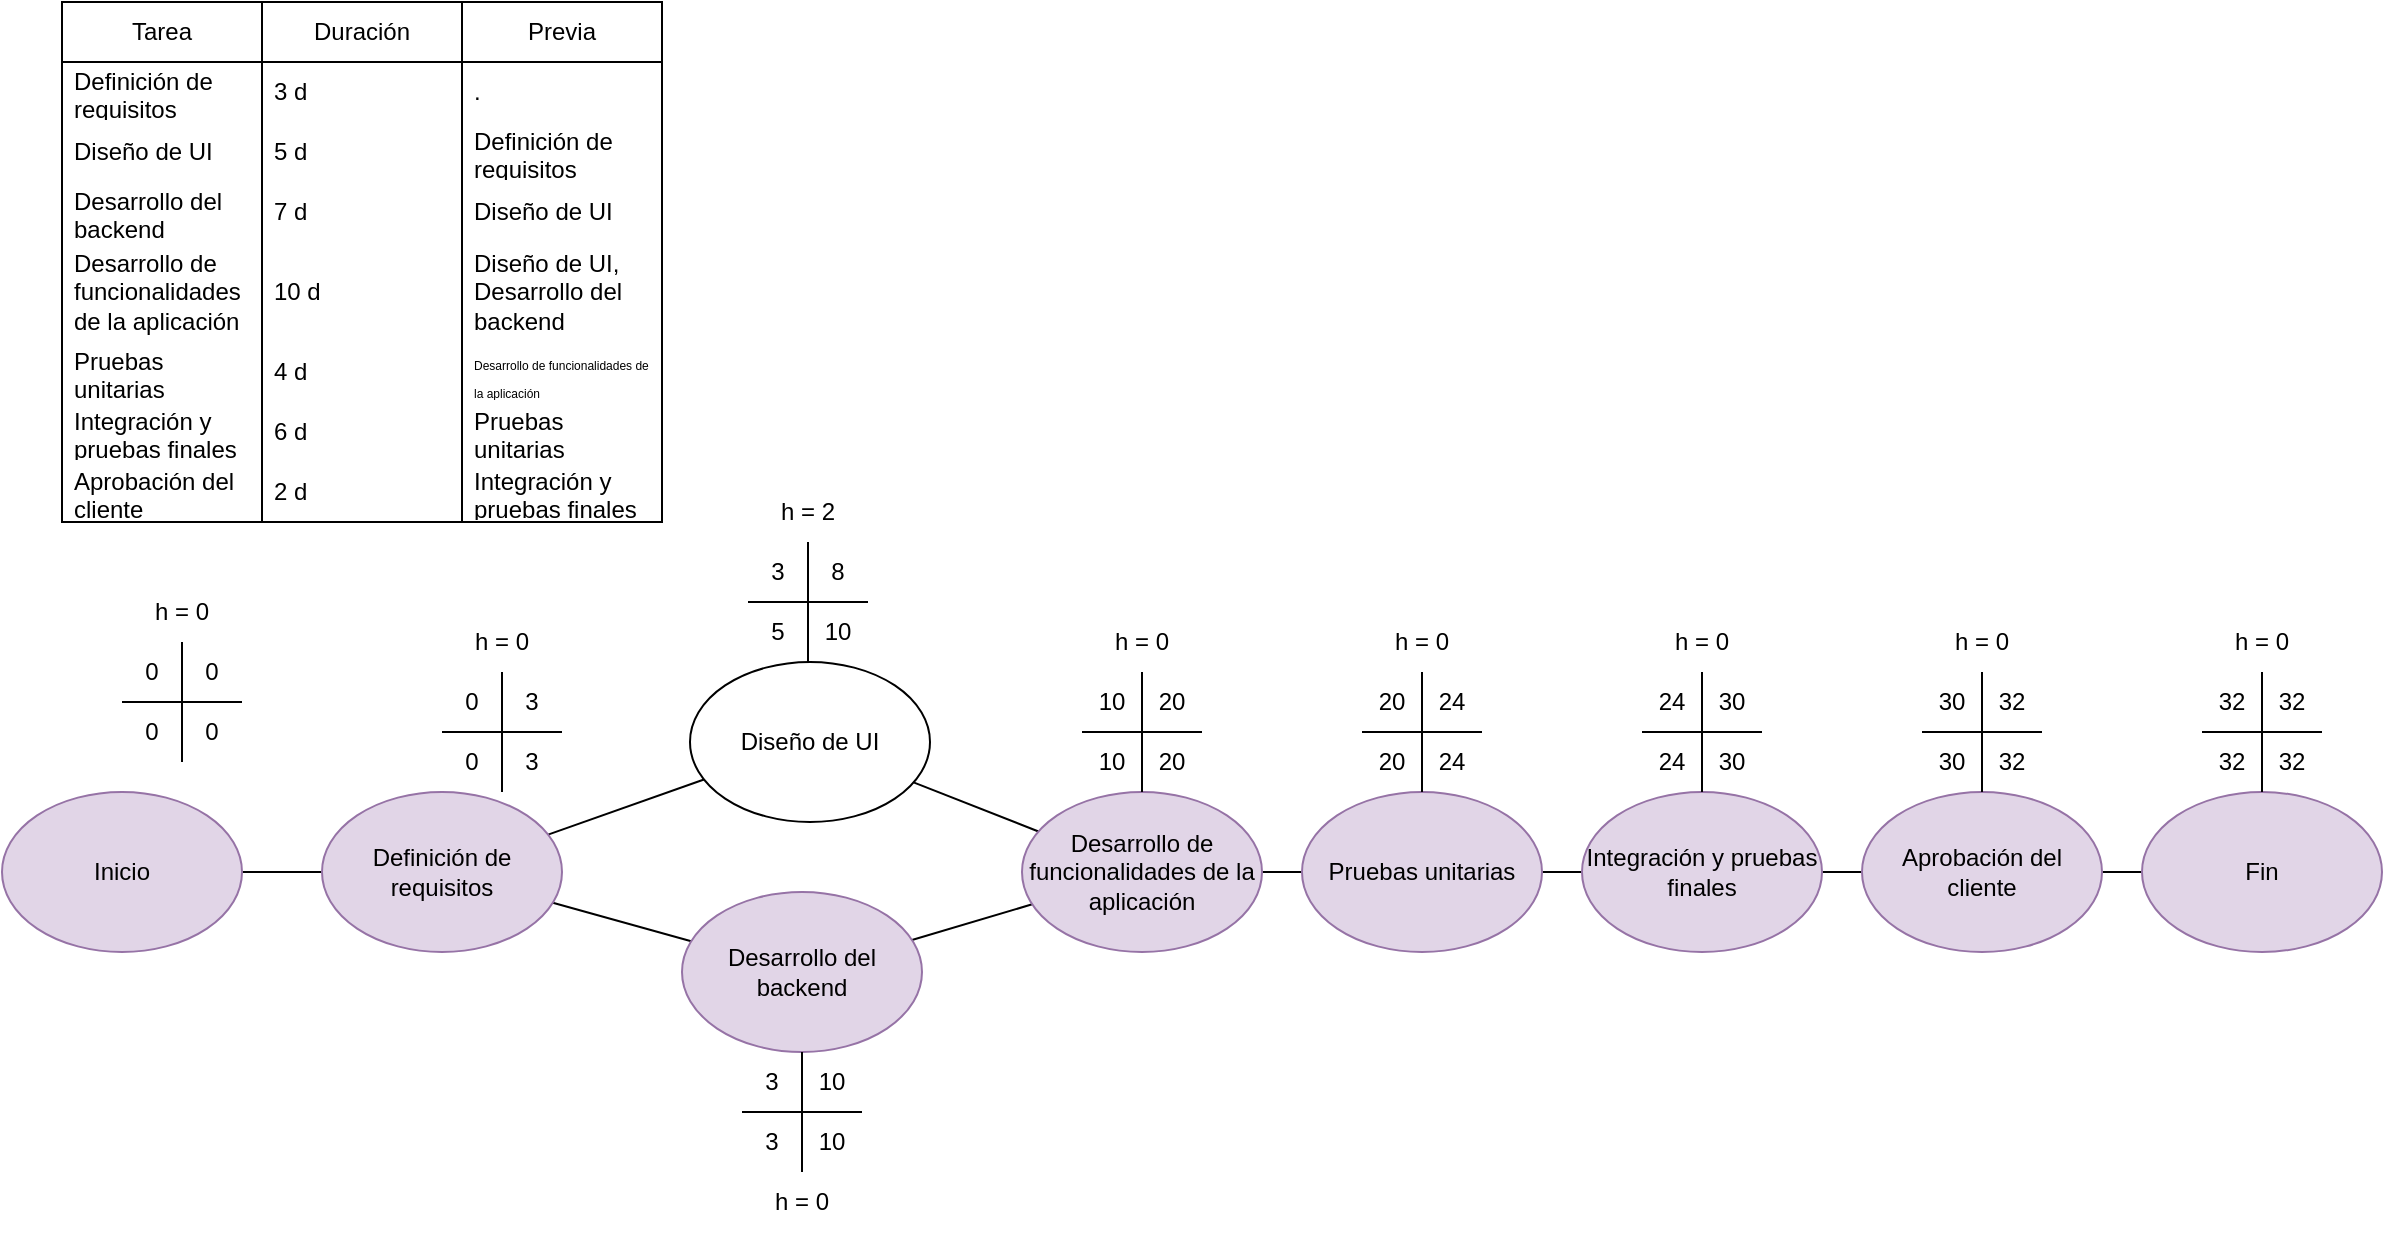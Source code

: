 <mxfile version="21.6.6" type="google">
  <diagram name="Página-1" id="w1pQxIF8wBYMUobOsNDO">
    <mxGraphModel grid="1" page="1" gridSize="10" guides="1" tooltips="1" connect="1" arrows="1" fold="1" pageScale="1" pageWidth="827" pageHeight="1169" math="0" shadow="0">
      <root>
        <mxCell id="0" />
        <mxCell id="1" parent="0" />
        <mxCell id="dvqhOSXXSm0Y7ai2Eb6L-2" value="Tarea" style="swimlane;fontStyle=0;childLayout=stackLayout;horizontal=1;startSize=30;horizontalStack=0;resizeParent=1;resizeParentMax=0;resizeLast=0;collapsible=1;marginBottom=0;whiteSpace=wrap;html=1;" vertex="1" parent="1">
          <mxGeometry x="40" y="60" width="100" height="260" as="geometry" />
        </mxCell>
        <mxCell id="dvqhOSXXSm0Y7ai2Eb6L-3" value="Definición de requisitos" style="text;strokeColor=none;fillColor=none;align=left;verticalAlign=middle;spacingLeft=4;spacingRight=4;overflow=hidden;points=[[0,0.5],[1,0.5]];portConstraint=eastwest;rotatable=0;whiteSpace=wrap;html=1;" vertex="1" parent="dvqhOSXXSm0Y7ai2Eb6L-2">
          <mxGeometry y="30" width="100" height="30" as="geometry" />
        </mxCell>
        <mxCell id="dvqhOSXXSm0Y7ai2Eb6L-4" value="Diseño de UI" style="text;strokeColor=none;fillColor=none;align=left;verticalAlign=middle;spacingLeft=4;spacingRight=4;overflow=hidden;points=[[0,0.5],[1,0.5]];portConstraint=eastwest;rotatable=0;whiteSpace=wrap;html=1;" vertex="1" parent="dvqhOSXXSm0Y7ai2Eb6L-2">
          <mxGeometry y="60" width="100" height="30" as="geometry" />
        </mxCell>
        <mxCell id="dvqhOSXXSm0Y7ai2Eb6L-5" value="Desarrollo del backend" style="text;strokeColor=none;fillColor=none;align=left;verticalAlign=middle;spacingLeft=4;spacingRight=4;overflow=hidden;points=[[0,0.5],[1,0.5]];portConstraint=eastwest;rotatable=0;whiteSpace=wrap;html=1;" vertex="1" parent="dvqhOSXXSm0Y7ai2Eb6L-2">
          <mxGeometry y="90" width="100" height="30" as="geometry" />
        </mxCell>
        <mxCell id="dvqhOSXXSm0Y7ai2Eb6L-15" value="Desarrollo de funcionalidades de la aplicación" style="text;strokeColor=none;fillColor=none;align=left;verticalAlign=middle;spacingLeft=4;spacingRight=4;overflow=hidden;points=[[0,0.5],[1,0.5]];portConstraint=eastwest;rotatable=0;whiteSpace=wrap;html=1;" vertex="1" parent="dvqhOSXXSm0Y7ai2Eb6L-2">
          <mxGeometry y="120" width="100" height="50" as="geometry" />
        </mxCell>
        <mxCell id="dvqhOSXXSm0Y7ai2Eb6L-18" value="Pruebas unitarias" style="text;strokeColor=none;fillColor=none;align=left;verticalAlign=middle;spacingLeft=4;spacingRight=4;overflow=hidden;points=[[0,0.5],[1,0.5]];portConstraint=eastwest;rotatable=0;whiteSpace=wrap;html=1;" vertex="1" parent="dvqhOSXXSm0Y7ai2Eb6L-2">
          <mxGeometry y="170" width="100" height="30" as="geometry" />
        </mxCell>
        <mxCell id="dvqhOSXXSm0Y7ai2Eb6L-21" value="Integración y pruebas finales" style="text;strokeColor=none;fillColor=none;align=left;verticalAlign=middle;spacingLeft=4;spacingRight=4;overflow=hidden;points=[[0,0.5],[1,0.5]];portConstraint=eastwest;rotatable=0;whiteSpace=wrap;html=1;" vertex="1" parent="dvqhOSXXSm0Y7ai2Eb6L-2">
          <mxGeometry y="200" width="100" height="30" as="geometry" />
        </mxCell>
        <mxCell id="dvqhOSXXSm0Y7ai2Eb6L-24" value="Aprobación del cliente" style="text;strokeColor=none;fillColor=none;align=left;verticalAlign=middle;spacingLeft=4;spacingRight=4;overflow=hidden;points=[[0,0.5],[1,0.5]];portConstraint=eastwest;rotatable=0;whiteSpace=wrap;html=1;" vertex="1" parent="dvqhOSXXSm0Y7ai2Eb6L-2">
          <mxGeometry y="230" width="100" height="30" as="geometry" />
        </mxCell>
        <mxCell id="dvqhOSXXSm0Y7ai2Eb6L-6" value="Duración" style="swimlane;fontStyle=0;childLayout=stackLayout;horizontal=1;startSize=30;horizontalStack=0;resizeParent=1;resizeParentMax=0;resizeLast=0;collapsible=1;marginBottom=0;whiteSpace=wrap;html=1;" vertex="1" parent="1">
          <mxGeometry x="140" y="60" width="100" height="260" as="geometry" />
        </mxCell>
        <mxCell id="dvqhOSXXSm0Y7ai2Eb6L-7" value="3 d" style="text;strokeColor=none;fillColor=none;align=left;verticalAlign=middle;spacingLeft=4;spacingRight=4;overflow=hidden;points=[[0,0.5],[1,0.5]];portConstraint=eastwest;rotatable=0;whiteSpace=wrap;html=1;" vertex="1" parent="dvqhOSXXSm0Y7ai2Eb6L-6">
          <mxGeometry y="30" width="100" height="30" as="geometry" />
        </mxCell>
        <mxCell id="dvqhOSXXSm0Y7ai2Eb6L-8" value="5 d" style="text;strokeColor=none;fillColor=none;align=left;verticalAlign=middle;spacingLeft=4;spacingRight=4;overflow=hidden;points=[[0,0.5],[1,0.5]];portConstraint=eastwest;rotatable=0;whiteSpace=wrap;html=1;" vertex="1" parent="dvqhOSXXSm0Y7ai2Eb6L-6">
          <mxGeometry y="60" width="100" height="30" as="geometry" />
        </mxCell>
        <mxCell id="dvqhOSXXSm0Y7ai2Eb6L-9" value="7 d" style="text;strokeColor=none;fillColor=none;align=left;verticalAlign=middle;spacingLeft=4;spacingRight=4;overflow=hidden;points=[[0,0.5],[1,0.5]];portConstraint=eastwest;rotatable=0;whiteSpace=wrap;html=1;" vertex="1" parent="dvqhOSXXSm0Y7ai2Eb6L-6">
          <mxGeometry y="90" width="100" height="30" as="geometry" />
        </mxCell>
        <mxCell id="dvqhOSXXSm0Y7ai2Eb6L-16" value="10 d" style="text;strokeColor=none;fillColor=none;align=left;verticalAlign=middle;spacingLeft=4;spacingRight=4;overflow=hidden;points=[[0,0.5],[1,0.5]];portConstraint=eastwest;rotatable=0;whiteSpace=wrap;html=1;" vertex="1" parent="dvqhOSXXSm0Y7ai2Eb6L-6">
          <mxGeometry y="120" width="100" height="50" as="geometry" />
        </mxCell>
        <mxCell id="dvqhOSXXSm0Y7ai2Eb6L-19" value="4 d" style="text;strokeColor=none;fillColor=none;align=left;verticalAlign=middle;spacingLeft=4;spacingRight=4;overflow=hidden;points=[[0,0.5],[1,0.5]];portConstraint=eastwest;rotatable=0;whiteSpace=wrap;html=1;" vertex="1" parent="dvqhOSXXSm0Y7ai2Eb6L-6">
          <mxGeometry y="170" width="100" height="30" as="geometry" />
        </mxCell>
        <mxCell id="dvqhOSXXSm0Y7ai2Eb6L-22" value="6 d" style="text;strokeColor=none;fillColor=none;align=left;verticalAlign=middle;spacingLeft=4;spacingRight=4;overflow=hidden;points=[[0,0.5],[1,0.5]];portConstraint=eastwest;rotatable=0;whiteSpace=wrap;html=1;" vertex="1" parent="dvqhOSXXSm0Y7ai2Eb6L-6">
          <mxGeometry y="200" width="100" height="30" as="geometry" />
        </mxCell>
        <mxCell id="dvqhOSXXSm0Y7ai2Eb6L-25" value="2 d" style="text;strokeColor=none;fillColor=none;align=left;verticalAlign=middle;spacingLeft=4;spacingRight=4;overflow=hidden;points=[[0,0.5],[1,0.5]];portConstraint=eastwest;rotatable=0;whiteSpace=wrap;html=1;" vertex="1" parent="dvqhOSXXSm0Y7ai2Eb6L-6">
          <mxGeometry y="230" width="100" height="30" as="geometry" />
        </mxCell>
        <mxCell id="dvqhOSXXSm0Y7ai2Eb6L-10" value="Previa" style="swimlane;fontStyle=0;childLayout=stackLayout;horizontal=1;startSize=30;horizontalStack=0;resizeParent=1;resizeParentMax=0;resizeLast=0;collapsible=1;marginBottom=0;whiteSpace=wrap;html=1;" vertex="1" parent="1">
          <mxGeometry x="240" y="60" width="100" height="260" as="geometry" />
        </mxCell>
        <mxCell id="dvqhOSXXSm0Y7ai2Eb6L-14" value="." style="text;strokeColor=none;fillColor=none;align=left;verticalAlign=middle;spacingLeft=4;spacingRight=4;overflow=hidden;points=[[0,0.5],[1,0.5]];portConstraint=eastwest;rotatable=0;whiteSpace=wrap;html=1;" vertex="1" parent="dvqhOSXXSm0Y7ai2Eb6L-10">
          <mxGeometry y="30" width="100" height="30" as="geometry" />
        </mxCell>
        <mxCell id="dvqhOSXXSm0Y7ai2Eb6L-12" value="Definición de requisitos" style="text;strokeColor=none;fillColor=none;align=left;verticalAlign=middle;spacingLeft=4;spacingRight=4;overflow=hidden;points=[[0,0.5],[1,0.5]];portConstraint=eastwest;rotatable=0;whiteSpace=wrap;html=1;" vertex="1" parent="dvqhOSXXSm0Y7ai2Eb6L-10">
          <mxGeometry y="60" width="100" height="30" as="geometry" />
        </mxCell>
        <mxCell id="dvqhOSXXSm0Y7ai2Eb6L-13" value="Diseño de UI" style="text;strokeColor=none;fillColor=none;align=left;verticalAlign=middle;spacingLeft=4;spacingRight=4;overflow=hidden;points=[[0,0.5],[1,0.5]];portConstraint=eastwest;rotatable=0;whiteSpace=wrap;html=1;" vertex="1" parent="dvqhOSXXSm0Y7ai2Eb6L-10">
          <mxGeometry y="90" width="100" height="30" as="geometry" />
        </mxCell>
        <mxCell id="dvqhOSXXSm0Y7ai2Eb6L-17" value="Diseño de UI, Desarrollo del backend" style="text;strokeColor=none;fillColor=none;align=left;verticalAlign=middle;spacingLeft=4;spacingRight=4;overflow=hidden;points=[[0,0.5],[1,0.5]];portConstraint=eastwest;rotatable=0;whiteSpace=wrap;html=1;" vertex="1" parent="dvqhOSXXSm0Y7ai2Eb6L-10">
          <mxGeometry y="120" width="100" height="50" as="geometry" />
        </mxCell>
        <mxCell id="dvqhOSXXSm0Y7ai2Eb6L-20" value="&lt;font style=&quot;font-size: 6px;&quot;&gt;Desarrollo de funcionalidades de la aplicación&lt;/font&gt;" style="text;strokeColor=none;fillColor=none;align=left;verticalAlign=middle;spacingLeft=4;spacingRight=4;overflow=hidden;points=[[0,0.5],[1,0.5]];portConstraint=eastwest;rotatable=0;whiteSpace=wrap;html=1;" vertex="1" parent="dvqhOSXXSm0Y7ai2Eb6L-10">
          <mxGeometry y="170" width="100" height="30" as="geometry" />
        </mxCell>
        <mxCell id="dvqhOSXXSm0Y7ai2Eb6L-23" value="Pruebas unitarias" style="text;strokeColor=none;fillColor=none;align=left;verticalAlign=middle;spacingLeft=4;spacingRight=4;overflow=hidden;points=[[0,0.5],[1,0.5]];portConstraint=eastwest;rotatable=0;whiteSpace=wrap;html=1;" vertex="1" parent="dvqhOSXXSm0Y7ai2Eb6L-10">
          <mxGeometry y="200" width="100" height="30" as="geometry" />
        </mxCell>
        <mxCell id="dvqhOSXXSm0Y7ai2Eb6L-26" value="Integración y pruebas finales" style="text;strokeColor=none;fillColor=none;align=left;verticalAlign=middle;spacingLeft=4;spacingRight=4;overflow=hidden;points=[[0,0.5],[1,0.5]];portConstraint=eastwest;rotatable=0;whiteSpace=wrap;html=1;" vertex="1" parent="dvqhOSXXSm0Y7ai2Eb6L-10">
          <mxGeometry y="230" width="100" height="30" as="geometry" />
        </mxCell>
        <mxCell id="dvqhOSXXSm0Y7ai2Eb6L-35" value="" style="edgeStyle=orthogonalEdgeStyle;rounded=0;orthogonalLoop=1;jettySize=auto;html=1;endArrow=none;endFill=0;" edge="1" parent="1" source="dvqhOSXXSm0Y7ai2Eb6L-27" target="dvqhOSXXSm0Y7ai2Eb6L-28">
          <mxGeometry relative="1" as="geometry" />
        </mxCell>
        <mxCell id="dvqhOSXXSm0Y7ai2Eb6L-27" value="Inicio" style="ellipse;whiteSpace=wrap;html=1;fillColor=#e1d5e7;strokeColor=#9673a6;" vertex="1" parent="1">
          <mxGeometry x="10" y="455" width="120" height="80" as="geometry" />
        </mxCell>
        <mxCell id="dvqhOSXXSm0Y7ai2Eb6L-37" style="edgeStyle=none;rounded=0;orthogonalLoop=1;jettySize=auto;html=1;endArrow=none;endFill=0;" edge="1" parent="1" source="dvqhOSXXSm0Y7ai2Eb6L-28" target="dvqhOSXXSm0Y7ai2Eb6L-29">
          <mxGeometry relative="1" as="geometry" />
        </mxCell>
        <mxCell id="dvqhOSXXSm0Y7ai2Eb6L-38" style="edgeStyle=none;rounded=0;orthogonalLoop=1;jettySize=auto;html=1;endArrow=none;endFill=0;" edge="1" parent="1" source="dvqhOSXXSm0Y7ai2Eb6L-28" target="dvqhOSXXSm0Y7ai2Eb6L-30">
          <mxGeometry relative="1" as="geometry" />
        </mxCell>
        <mxCell id="dvqhOSXXSm0Y7ai2Eb6L-28" value="Definición de requisitos" style="ellipse;whiteSpace=wrap;html=1;fillColor=#e1d5e7;strokeColor=#9673a6;" vertex="1" parent="1">
          <mxGeometry x="170" y="455" width="120" height="80" as="geometry" />
        </mxCell>
        <mxCell id="dvqhOSXXSm0Y7ai2Eb6L-40" style="edgeStyle=none;rounded=0;orthogonalLoop=1;jettySize=auto;html=1;endArrow=none;endFill=0;" edge="1" parent="1" source="dvqhOSXXSm0Y7ai2Eb6L-29" target="dvqhOSXXSm0Y7ai2Eb6L-31">
          <mxGeometry relative="1" as="geometry" />
        </mxCell>
        <mxCell id="dvqhOSXXSm0Y7ai2Eb6L-29" value="Diseño de UI" style="ellipse;whiteSpace=wrap;html=1;" vertex="1" parent="1">
          <mxGeometry x="354" y="390" width="120" height="80" as="geometry" />
        </mxCell>
        <mxCell id="dvqhOSXXSm0Y7ai2Eb6L-39" style="edgeStyle=none;rounded=0;orthogonalLoop=1;jettySize=auto;html=1;endArrow=none;endFill=0;" edge="1" parent="1" source="dvqhOSXXSm0Y7ai2Eb6L-30" target="dvqhOSXXSm0Y7ai2Eb6L-31">
          <mxGeometry relative="1" as="geometry" />
        </mxCell>
        <mxCell id="dvqhOSXXSm0Y7ai2Eb6L-30" value="Desarrollo del backend" style="ellipse;whiteSpace=wrap;html=1;fillColor=#e1d5e7;strokeColor=#9673a6;" vertex="1" parent="1">
          <mxGeometry x="350" y="505" width="120" height="80" as="geometry" />
        </mxCell>
        <mxCell id="dvqhOSXXSm0Y7ai2Eb6L-41" value="" style="edgeStyle=none;rounded=0;orthogonalLoop=1;jettySize=auto;html=1;endArrow=none;endFill=0;" edge="1" parent="1" source="dvqhOSXXSm0Y7ai2Eb6L-31" target="dvqhOSXXSm0Y7ai2Eb6L-32">
          <mxGeometry relative="1" as="geometry" />
        </mxCell>
        <mxCell id="dvqhOSXXSm0Y7ai2Eb6L-31" value="Desarrollo de funcionalidades de la aplicación" style="ellipse;whiteSpace=wrap;html=1;fillColor=#e1d5e7;strokeColor=#9673a6;" vertex="1" parent="1">
          <mxGeometry x="520" y="455" width="120" height="80" as="geometry" />
        </mxCell>
        <mxCell id="dvqhOSXXSm0Y7ai2Eb6L-42" value="" style="edgeStyle=none;rounded=0;orthogonalLoop=1;jettySize=auto;html=1;endArrow=none;endFill=0;" edge="1" parent="1" source="dvqhOSXXSm0Y7ai2Eb6L-32" target="dvqhOSXXSm0Y7ai2Eb6L-33">
          <mxGeometry relative="1" as="geometry" />
        </mxCell>
        <mxCell id="dvqhOSXXSm0Y7ai2Eb6L-32" value="Pruebas unitarias" style="ellipse;whiteSpace=wrap;html=1;fillColor=#e1d5e7;strokeColor=#9673a6;" vertex="1" parent="1">
          <mxGeometry x="660" y="455" width="120" height="80" as="geometry" />
        </mxCell>
        <mxCell id="dvqhOSXXSm0Y7ai2Eb6L-43" value="" style="edgeStyle=none;rounded=0;orthogonalLoop=1;jettySize=auto;html=1;endArrow=none;endFill=0;" edge="1" parent="1" source="dvqhOSXXSm0Y7ai2Eb6L-33" target="dvqhOSXXSm0Y7ai2Eb6L-34">
          <mxGeometry relative="1" as="geometry" />
        </mxCell>
        <mxCell id="dvqhOSXXSm0Y7ai2Eb6L-33" value="Integración y pruebas finales" style="ellipse;whiteSpace=wrap;html=1;fillColor=#e1d5e7;strokeColor=#9673a6;" vertex="1" parent="1">
          <mxGeometry x="800" y="455" width="120" height="80" as="geometry" />
        </mxCell>
        <mxCell id="dvqhOSXXSm0Y7ai2Eb6L-44" value="" style="edgeStyle=none;rounded=0;orthogonalLoop=1;jettySize=auto;html=1;endArrow=none;endFill=0;" edge="1" parent="1" source="dvqhOSXXSm0Y7ai2Eb6L-34" target="dvqhOSXXSm0Y7ai2Eb6L-36">
          <mxGeometry relative="1" as="geometry" />
        </mxCell>
        <mxCell id="dvqhOSXXSm0Y7ai2Eb6L-34" value="Aprobación del cliente" style="ellipse;whiteSpace=wrap;html=1;fillColor=#e1d5e7;strokeColor=#9673a6;" vertex="1" parent="1">
          <mxGeometry x="940" y="455" width="120" height="80" as="geometry" />
        </mxCell>
        <mxCell id="dvqhOSXXSm0Y7ai2Eb6L-36" value="Fin" style="ellipse;whiteSpace=wrap;html=1;fillColor=#e1d5e7;strokeColor=#9673a6;" vertex="1" parent="1">
          <mxGeometry x="1080" y="455" width="120" height="80" as="geometry" />
        </mxCell>
        <mxCell id="dvqhOSXXSm0Y7ai2Eb6L-45" value="" style="endArrow=none;html=1;rounded=0;" edge="1" parent="1">
          <mxGeometry width="50" height="50" relative="1" as="geometry">
            <mxPoint x="100" y="440" as="sourcePoint" />
            <mxPoint x="100" y="380" as="targetPoint" />
          </mxGeometry>
        </mxCell>
        <mxCell id="dvqhOSXXSm0Y7ai2Eb6L-47" value="" style="endArrow=none;html=1;rounded=0;shadow=0;" edge="1" parent="1">
          <mxGeometry width="50" height="50" relative="1" as="geometry">
            <mxPoint x="70" y="410" as="sourcePoint" />
            <mxPoint x="130" y="410" as="targetPoint" />
          </mxGeometry>
        </mxCell>
        <mxCell id="dvqhOSXXSm0Y7ai2Eb6L-48" value="0" style="text;html=1;strokeColor=none;fillColor=none;align=center;verticalAlign=middle;whiteSpace=wrap;rounded=0;" vertex="1" parent="1">
          <mxGeometry x="70" y="380" width="30" height="30" as="geometry" />
        </mxCell>
        <mxCell id="dvqhOSXXSm0Y7ai2Eb6L-49" value="0" style="text;html=1;strokeColor=none;fillColor=none;align=center;verticalAlign=middle;whiteSpace=wrap;rounded=0;" vertex="1" parent="1">
          <mxGeometry x="100" y="380" width="30" height="30" as="geometry" />
        </mxCell>
        <mxCell id="dvqhOSXXSm0Y7ai2Eb6L-50" value="0" style="text;html=1;strokeColor=none;fillColor=none;align=center;verticalAlign=middle;whiteSpace=wrap;rounded=0;" vertex="1" parent="1">
          <mxGeometry x="70" y="410" width="30" height="30" as="geometry" />
        </mxCell>
        <mxCell id="dvqhOSXXSm0Y7ai2Eb6L-51" value="0" style="text;html=1;strokeColor=none;fillColor=none;align=center;verticalAlign=middle;whiteSpace=wrap;rounded=0;" vertex="1" parent="1">
          <mxGeometry x="100" y="410" width="30" height="30" as="geometry" />
        </mxCell>
        <mxCell id="dvqhOSXXSm0Y7ai2Eb6L-52" value="" style="endArrow=none;html=1;rounded=0;" edge="1" parent="1">
          <mxGeometry width="50" height="50" relative="1" as="geometry">
            <mxPoint x="260.0" y="455" as="sourcePoint" />
            <mxPoint x="260.0" y="395" as="targetPoint" />
          </mxGeometry>
        </mxCell>
        <mxCell id="dvqhOSXXSm0Y7ai2Eb6L-53" value="" style="endArrow=none;html=1;rounded=0;shadow=0;" edge="1" parent="1">
          <mxGeometry width="50" height="50" relative="1" as="geometry">
            <mxPoint x="230.0" y="425" as="sourcePoint" />
            <mxPoint x="290.0" y="425" as="targetPoint" />
          </mxGeometry>
        </mxCell>
        <mxCell id="dvqhOSXXSm0Y7ai2Eb6L-54" value="0" style="text;html=1;strokeColor=none;fillColor=none;align=center;verticalAlign=middle;whiteSpace=wrap;rounded=0;" vertex="1" parent="1">
          <mxGeometry x="230.0" y="395" width="30" height="30" as="geometry" />
        </mxCell>
        <mxCell id="dvqhOSXXSm0Y7ai2Eb6L-55" value="3" style="text;html=1;strokeColor=none;fillColor=none;align=center;verticalAlign=middle;whiteSpace=wrap;rounded=0;" vertex="1" parent="1">
          <mxGeometry x="260.0" y="395" width="30" height="30" as="geometry" />
        </mxCell>
        <mxCell id="dvqhOSXXSm0Y7ai2Eb6L-56" value="0" style="text;html=1;strokeColor=none;fillColor=none;align=center;verticalAlign=middle;whiteSpace=wrap;rounded=0;" vertex="1" parent="1">
          <mxGeometry x="230.0" y="425" width="30" height="30" as="geometry" />
        </mxCell>
        <mxCell id="dvqhOSXXSm0Y7ai2Eb6L-57" value="3" style="text;html=1;strokeColor=none;fillColor=none;align=center;verticalAlign=middle;whiteSpace=wrap;rounded=0;" vertex="1" parent="1">
          <mxGeometry x="260.0" y="425" width="30" height="30" as="geometry" />
        </mxCell>
        <mxCell id="dvqhOSXXSm0Y7ai2Eb6L-58" value="" style="endArrow=none;html=1;rounded=0;" edge="1" parent="1">
          <mxGeometry width="50" height="50" relative="1" as="geometry">
            <mxPoint x="413.0" y="390" as="sourcePoint" />
            <mxPoint x="413.0" y="330" as="targetPoint" />
          </mxGeometry>
        </mxCell>
        <mxCell id="dvqhOSXXSm0Y7ai2Eb6L-59" value="" style="endArrow=none;html=1;rounded=0;shadow=0;" edge="1" parent="1">
          <mxGeometry width="50" height="50" relative="1" as="geometry">
            <mxPoint x="383.0" y="360" as="sourcePoint" />
            <mxPoint x="443.0" y="360" as="targetPoint" />
          </mxGeometry>
        </mxCell>
        <mxCell id="dvqhOSXXSm0Y7ai2Eb6L-60" value="3" style="text;html=1;strokeColor=none;fillColor=none;align=center;verticalAlign=middle;whiteSpace=wrap;rounded=0;" vertex="1" parent="1">
          <mxGeometry x="383.0" y="330" width="30" height="30" as="geometry" />
        </mxCell>
        <mxCell id="dvqhOSXXSm0Y7ai2Eb6L-61" value="8" style="text;html=1;strokeColor=none;fillColor=none;align=center;verticalAlign=middle;whiteSpace=wrap;rounded=0;" vertex="1" parent="1">
          <mxGeometry x="413.0" y="330" width="30" height="30" as="geometry" />
        </mxCell>
        <mxCell id="dvqhOSXXSm0Y7ai2Eb6L-62" value="5" style="text;html=1;strokeColor=none;fillColor=none;align=center;verticalAlign=middle;whiteSpace=wrap;rounded=0;" vertex="1" parent="1">
          <mxGeometry x="383.0" y="360" width="30" height="30" as="geometry" />
        </mxCell>
        <mxCell id="dvqhOSXXSm0Y7ai2Eb6L-63" value="10" style="text;html=1;strokeColor=none;fillColor=none;align=center;verticalAlign=middle;whiteSpace=wrap;rounded=0;" vertex="1" parent="1">
          <mxGeometry x="413.0" y="360" width="30" height="30" as="geometry" />
        </mxCell>
        <mxCell id="dvqhOSXXSm0Y7ai2Eb6L-64" value="" style="endArrow=none;html=1;rounded=0;" edge="1" parent="1">
          <mxGeometry width="50" height="50" relative="1" as="geometry">
            <mxPoint x="410.0" y="645" as="sourcePoint" />
            <mxPoint x="410.0" y="585" as="targetPoint" />
          </mxGeometry>
        </mxCell>
        <mxCell id="dvqhOSXXSm0Y7ai2Eb6L-65" value="" style="endArrow=none;html=1;rounded=0;shadow=0;" edge="1" parent="1">
          <mxGeometry width="50" height="50" relative="1" as="geometry">
            <mxPoint x="380.0" y="615" as="sourcePoint" />
            <mxPoint x="440.0" y="615" as="targetPoint" />
          </mxGeometry>
        </mxCell>
        <mxCell id="dvqhOSXXSm0Y7ai2Eb6L-66" value="3" style="text;html=1;strokeColor=none;fillColor=none;align=center;verticalAlign=middle;whiteSpace=wrap;rounded=0;" vertex="1" parent="1">
          <mxGeometry x="380.0" y="585" width="30" height="30" as="geometry" />
        </mxCell>
        <mxCell id="dvqhOSXXSm0Y7ai2Eb6L-67" value="10" style="text;html=1;strokeColor=none;fillColor=none;align=center;verticalAlign=middle;whiteSpace=wrap;rounded=0;" vertex="1" parent="1">
          <mxGeometry x="410.0" y="585" width="30" height="30" as="geometry" />
        </mxCell>
        <mxCell id="dvqhOSXXSm0Y7ai2Eb6L-68" value="3" style="text;html=1;strokeColor=none;fillColor=none;align=center;verticalAlign=middle;whiteSpace=wrap;rounded=0;" vertex="1" parent="1">
          <mxGeometry x="380.0" y="615" width="30" height="30" as="geometry" />
        </mxCell>
        <mxCell id="dvqhOSXXSm0Y7ai2Eb6L-69" value="10" style="text;html=1;strokeColor=none;fillColor=none;align=center;verticalAlign=middle;whiteSpace=wrap;rounded=0;" vertex="1" parent="1">
          <mxGeometry x="410.0" y="615" width="30" height="30" as="geometry" />
        </mxCell>
        <mxCell id="dvqhOSXXSm0Y7ai2Eb6L-70" value="" style="endArrow=none;html=1;rounded=0;" edge="1" parent="1">
          <mxGeometry width="50" height="50" relative="1" as="geometry">
            <mxPoint x="580" y="455" as="sourcePoint" />
            <mxPoint x="580" y="395" as="targetPoint" />
          </mxGeometry>
        </mxCell>
        <mxCell id="dvqhOSXXSm0Y7ai2Eb6L-71" value="" style="endArrow=none;html=1;rounded=0;shadow=0;" edge="1" parent="1">
          <mxGeometry width="50" height="50" relative="1" as="geometry">
            <mxPoint x="550" y="425" as="sourcePoint" />
            <mxPoint x="610" y="425" as="targetPoint" />
          </mxGeometry>
        </mxCell>
        <mxCell id="dvqhOSXXSm0Y7ai2Eb6L-72" value="10" style="text;html=1;strokeColor=none;fillColor=none;align=center;verticalAlign=middle;whiteSpace=wrap;rounded=0;" vertex="1" parent="1">
          <mxGeometry x="550" y="395" width="30" height="30" as="geometry" />
        </mxCell>
        <mxCell id="dvqhOSXXSm0Y7ai2Eb6L-73" value="20" style="text;html=1;strokeColor=none;fillColor=none;align=center;verticalAlign=middle;whiteSpace=wrap;rounded=0;" vertex="1" parent="1">
          <mxGeometry x="580" y="395" width="30" height="30" as="geometry" />
        </mxCell>
        <mxCell id="dvqhOSXXSm0Y7ai2Eb6L-74" value="10" style="text;html=1;strokeColor=none;fillColor=none;align=center;verticalAlign=middle;whiteSpace=wrap;rounded=0;" vertex="1" parent="1">
          <mxGeometry x="550" y="425" width="30" height="30" as="geometry" />
        </mxCell>
        <mxCell id="dvqhOSXXSm0Y7ai2Eb6L-75" value="20" style="text;html=1;strokeColor=none;fillColor=none;align=center;verticalAlign=middle;whiteSpace=wrap;rounded=0;" vertex="1" parent="1">
          <mxGeometry x="580" y="425" width="30" height="30" as="geometry" />
        </mxCell>
        <mxCell id="dvqhOSXXSm0Y7ai2Eb6L-76" value="" style="endArrow=none;html=1;rounded=0;" edge="1" parent="1">
          <mxGeometry width="50" height="50" relative="1" as="geometry">
            <mxPoint x="720" y="455" as="sourcePoint" />
            <mxPoint x="720" y="395" as="targetPoint" />
          </mxGeometry>
        </mxCell>
        <mxCell id="dvqhOSXXSm0Y7ai2Eb6L-77" value="" style="endArrow=none;html=1;rounded=0;shadow=0;" edge="1" parent="1">
          <mxGeometry width="50" height="50" relative="1" as="geometry">
            <mxPoint x="690" y="425" as="sourcePoint" />
            <mxPoint x="750" y="425" as="targetPoint" />
          </mxGeometry>
        </mxCell>
        <mxCell id="dvqhOSXXSm0Y7ai2Eb6L-78" value="20" style="text;html=1;strokeColor=none;fillColor=none;align=center;verticalAlign=middle;whiteSpace=wrap;rounded=0;" vertex="1" parent="1">
          <mxGeometry x="690" y="395" width="30" height="30" as="geometry" />
        </mxCell>
        <mxCell id="dvqhOSXXSm0Y7ai2Eb6L-79" value="24" style="text;html=1;strokeColor=none;fillColor=none;align=center;verticalAlign=middle;whiteSpace=wrap;rounded=0;" vertex="1" parent="1">
          <mxGeometry x="720" y="395" width="30" height="30" as="geometry" />
        </mxCell>
        <mxCell id="dvqhOSXXSm0Y7ai2Eb6L-80" value="20" style="text;html=1;strokeColor=none;fillColor=none;align=center;verticalAlign=middle;whiteSpace=wrap;rounded=0;" vertex="1" parent="1">
          <mxGeometry x="690" y="425" width="30" height="30" as="geometry" />
        </mxCell>
        <mxCell id="dvqhOSXXSm0Y7ai2Eb6L-81" value="24" style="text;html=1;strokeColor=none;fillColor=none;align=center;verticalAlign=middle;whiteSpace=wrap;rounded=0;" vertex="1" parent="1">
          <mxGeometry x="720" y="425" width="30" height="30" as="geometry" />
        </mxCell>
        <mxCell id="dvqhOSXXSm0Y7ai2Eb6L-82" value="" style="endArrow=none;html=1;rounded=0;" edge="1" parent="1">
          <mxGeometry width="50" height="50" relative="1" as="geometry">
            <mxPoint x="860" y="455" as="sourcePoint" />
            <mxPoint x="860" y="395" as="targetPoint" />
          </mxGeometry>
        </mxCell>
        <mxCell id="dvqhOSXXSm0Y7ai2Eb6L-83" value="" style="endArrow=none;html=1;rounded=0;shadow=0;" edge="1" parent="1">
          <mxGeometry width="50" height="50" relative="1" as="geometry">
            <mxPoint x="830" y="425" as="sourcePoint" />
            <mxPoint x="890" y="425" as="targetPoint" />
          </mxGeometry>
        </mxCell>
        <mxCell id="dvqhOSXXSm0Y7ai2Eb6L-84" value="24" style="text;html=1;strokeColor=none;fillColor=none;align=center;verticalAlign=middle;whiteSpace=wrap;rounded=0;" vertex="1" parent="1">
          <mxGeometry x="830" y="395" width="30" height="30" as="geometry" />
        </mxCell>
        <mxCell id="dvqhOSXXSm0Y7ai2Eb6L-85" value="30" style="text;html=1;strokeColor=none;fillColor=none;align=center;verticalAlign=middle;whiteSpace=wrap;rounded=0;" vertex="1" parent="1">
          <mxGeometry x="860" y="395" width="30" height="30" as="geometry" />
        </mxCell>
        <mxCell id="dvqhOSXXSm0Y7ai2Eb6L-86" value="24" style="text;html=1;strokeColor=none;fillColor=none;align=center;verticalAlign=middle;whiteSpace=wrap;rounded=0;" vertex="1" parent="1">
          <mxGeometry x="830" y="425" width="30" height="30" as="geometry" />
        </mxCell>
        <mxCell id="dvqhOSXXSm0Y7ai2Eb6L-87" value="30" style="text;html=1;strokeColor=none;fillColor=none;align=center;verticalAlign=middle;whiteSpace=wrap;rounded=0;" vertex="1" parent="1">
          <mxGeometry x="860" y="425" width="30" height="30" as="geometry" />
        </mxCell>
        <mxCell id="dvqhOSXXSm0Y7ai2Eb6L-88" value="" style="endArrow=none;html=1;rounded=0;" edge="1" parent="1">
          <mxGeometry width="50" height="50" relative="1" as="geometry">
            <mxPoint x="1000" y="455" as="sourcePoint" />
            <mxPoint x="1000" y="395" as="targetPoint" />
          </mxGeometry>
        </mxCell>
        <mxCell id="dvqhOSXXSm0Y7ai2Eb6L-89" value="" style="endArrow=none;html=1;rounded=0;shadow=0;" edge="1" parent="1">
          <mxGeometry width="50" height="50" relative="1" as="geometry">
            <mxPoint x="970" y="425" as="sourcePoint" />
            <mxPoint x="1030" y="425" as="targetPoint" />
          </mxGeometry>
        </mxCell>
        <mxCell id="dvqhOSXXSm0Y7ai2Eb6L-90" value="30" style="text;html=1;strokeColor=none;fillColor=none;align=center;verticalAlign=middle;whiteSpace=wrap;rounded=0;" vertex="1" parent="1">
          <mxGeometry x="970" y="395" width="30" height="30" as="geometry" />
        </mxCell>
        <mxCell id="dvqhOSXXSm0Y7ai2Eb6L-91" value="32" style="text;html=1;strokeColor=none;fillColor=none;align=center;verticalAlign=middle;whiteSpace=wrap;rounded=0;" vertex="1" parent="1">
          <mxGeometry x="1000" y="395" width="30" height="30" as="geometry" />
        </mxCell>
        <mxCell id="dvqhOSXXSm0Y7ai2Eb6L-92" value="30" style="text;html=1;strokeColor=none;fillColor=none;align=center;verticalAlign=middle;whiteSpace=wrap;rounded=0;" vertex="1" parent="1">
          <mxGeometry x="970" y="425" width="30" height="30" as="geometry" />
        </mxCell>
        <mxCell id="dvqhOSXXSm0Y7ai2Eb6L-93" value="32" style="text;html=1;strokeColor=none;fillColor=none;align=center;verticalAlign=middle;whiteSpace=wrap;rounded=0;" vertex="1" parent="1">
          <mxGeometry x="1000" y="425" width="30" height="30" as="geometry" />
        </mxCell>
        <mxCell id="dvqhOSXXSm0Y7ai2Eb6L-94" value="" style="endArrow=none;html=1;rounded=0;" edge="1" parent="1">
          <mxGeometry width="50" height="50" relative="1" as="geometry">
            <mxPoint x="1140" y="455" as="sourcePoint" />
            <mxPoint x="1140" y="395" as="targetPoint" />
          </mxGeometry>
        </mxCell>
        <mxCell id="dvqhOSXXSm0Y7ai2Eb6L-95" value="" style="endArrow=none;html=1;rounded=0;shadow=0;" edge="1" parent="1">
          <mxGeometry width="50" height="50" relative="1" as="geometry">
            <mxPoint x="1110" y="425" as="sourcePoint" />
            <mxPoint x="1170" y="425" as="targetPoint" />
          </mxGeometry>
        </mxCell>
        <mxCell id="dvqhOSXXSm0Y7ai2Eb6L-96" value="32" style="text;html=1;strokeColor=none;fillColor=none;align=center;verticalAlign=middle;whiteSpace=wrap;rounded=0;" vertex="1" parent="1">
          <mxGeometry x="1110" y="395" width="30" height="30" as="geometry" />
        </mxCell>
        <mxCell id="dvqhOSXXSm0Y7ai2Eb6L-97" value="32" style="text;html=1;strokeColor=none;fillColor=none;align=center;verticalAlign=middle;whiteSpace=wrap;rounded=0;" vertex="1" parent="1">
          <mxGeometry x="1140" y="395" width="30" height="30" as="geometry" />
        </mxCell>
        <mxCell id="dvqhOSXXSm0Y7ai2Eb6L-98" value="32" style="text;html=1;strokeColor=none;fillColor=none;align=center;verticalAlign=middle;whiteSpace=wrap;rounded=0;" vertex="1" parent="1">
          <mxGeometry x="1110" y="425" width="30" height="30" as="geometry" />
        </mxCell>
        <mxCell id="dvqhOSXXSm0Y7ai2Eb6L-99" value="32" style="text;html=1;strokeColor=none;fillColor=none;align=center;verticalAlign=middle;whiteSpace=wrap;rounded=0;" vertex="1" parent="1">
          <mxGeometry x="1140" y="425" width="30" height="30" as="geometry" />
        </mxCell>
        <mxCell id="dvqhOSXXSm0Y7ai2Eb6L-100" value="h = 0" style="text;html=1;strokeColor=none;fillColor=none;align=center;verticalAlign=middle;whiteSpace=wrap;rounded=0;" vertex="1" parent="1">
          <mxGeometry x="70" y="350" width="60" height="30" as="geometry" />
        </mxCell>
        <mxCell id="dvqhOSXXSm0Y7ai2Eb6L-101" value="h = 0" style="text;html=1;strokeColor=none;fillColor=none;align=center;verticalAlign=middle;whiteSpace=wrap;rounded=0;" vertex="1" parent="1">
          <mxGeometry x="230" y="365" width="60" height="30" as="geometry" />
        </mxCell>
        <mxCell id="dvqhOSXXSm0Y7ai2Eb6L-102" value="h = 2" style="text;html=1;strokeColor=none;fillColor=none;align=center;verticalAlign=middle;whiteSpace=wrap;rounded=0;" vertex="1" parent="1">
          <mxGeometry x="383" y="300" width="60" height="30" as="geometry" />
        </mxCell>
        <mxCell id="dvqhOSXXSm0Y7ai2Eb6L-103" value="h = 0" style="text;html=1;strokeColor=none;fillColor=none;align=center;verticalAlign=middle;whiteSpace=wrap;rounded=0;" vertex="1" parent="1">
          <mxGeometry x="380" y="645" width="60" height="30" as="geometry" />
        </mxCell>
        <mxCell id="dvqhOSXXSm0Y7ai2Eb6L-104" value="h = 0" style="text;html=1;strokeColor=none;fillColor=none;align=center;verticalAlign=middle;whiteSpace=wrap;rounded=0;" vertex="1" parent="1">
          <mxGeometry x="550" y="365" width="60" height="30" as="geometry" />
        </mxCell>
        <mxCell id="dvqhOSXXSm0Y7ai2Eb6L-105" value="h = 0" style="text;html=1;strokeColor=none;fillColor=none;align=center;verticalAlign=middle;whiteSpace=wrap;rounded=0;" vertex="1" parent="1">
          <mxGeometry x="690" y="365" width="60" height="30" as="geometry" />
        </mxCell>
        <mxCell id="dvqhOSXXSm0Y7ai2Eb6L-106" value="h = 0" style="text;html=1;strokeColor=none;fillColor=none;align=center;verticalAlign=middle;whiteSpace=wrap;rounded=0;" vertex="1" parent="1">
          <mxGeometry x="830" y="365" width="60" height="30" as="geometry" />
        </mxCell>
        <mxCell id="dvqhOSXXSm0Y7ai2Eb6L-107" value="h = 0" style="text;html=1;strokeColor=none;fillColor=none;align=center;verticalAlign=middle;whiteSpace=wrap;rounded=0;" vertex="1" parent="1">
          <mxGeometry x="970" y="365" width="60" height="30" as="geometry" />
        </mxCell>
        <mxCell id="dvqhOSXXSm0Y7ai2Eb6L-108" value="h = 0" style="text;html=1;strokeColor=none;fillColor=none;align=center;verticalAlign=middle;whiteSpace=wrap;rounded=0;" vertex="1" parent="1">
          <mxGeometry x="1110" y="365" width="60" height="30" as="geometry" />
        </mxCell>
      </root>
    </mxGraphModel>
  </diagram>
</mxfile>
